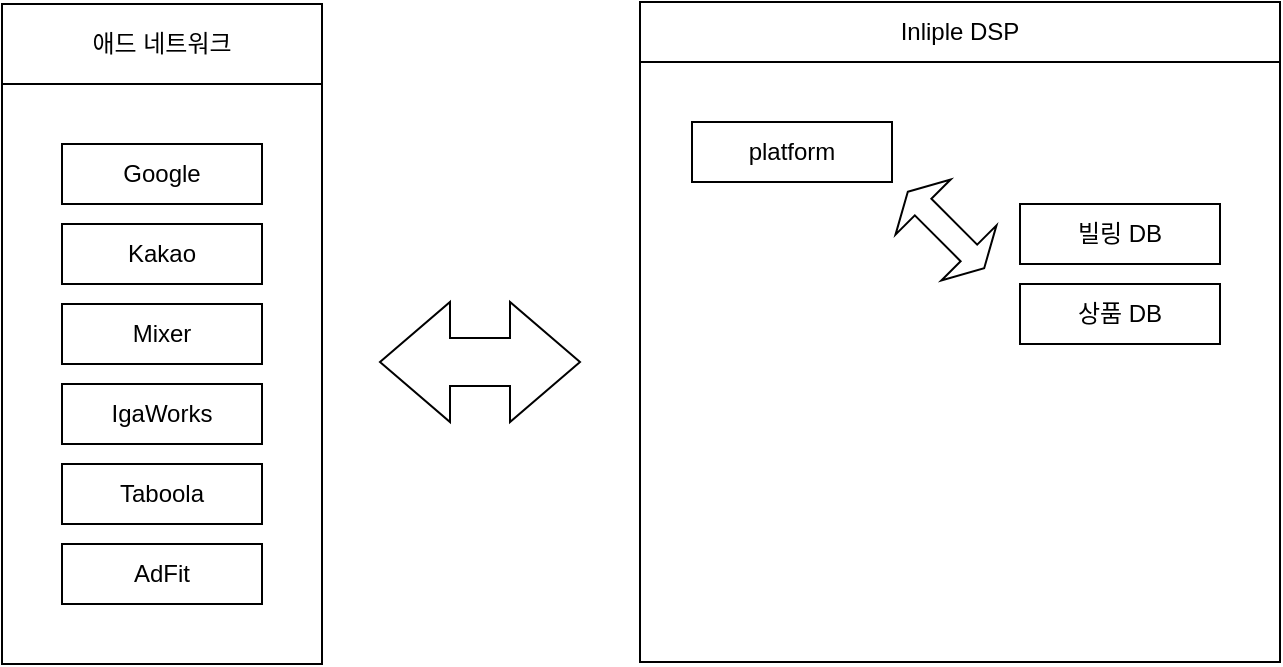 <mxfile version="14.1.3" type="github">
  <diagram id="7EE-afxohkWHiLuHs_w1" name="Page-1">
    <mxGraphModel dx="1422" dy="762" grid="1" gridSize="10" guides="1" tooltips="1" connect="1" arrows="1" fold="1" page="1" pageScale="1" pageWidth="827" pageHeight="1169" math="0" shadow="0">
      <root>
        <mxCell id="0" />
        <mxCell id="1" parent="0" />
        <mxCell id="AiV5-O5FY2f7VXf_E68s-12" value="" style="group" vertex="1" connectable="0" parent="1">
          <mxGeometry x="41" y="161" width="160" height="330" as="geometry" />
        </mxCell>
        <mxCell id="AiV5-O5FY2f7VXf_E68s-10" value="" style="rounded=0;whiteSpace=wrap;html=1;" vertex="1" parent="AiV5-O5FY2f7VXf_E68s-12">
          <mxGeometry y="40" width="160" height="290" as="geometry" />
        </mxCell>
        <mxCell id="AiV5-O5FY2f7VXf_E68s-11" value="애드 네트워크" style="rounded=0;whiteSpace=wrap;html=1;" vertex="1" parent="AiV5-O5FY2f7VXf_E68s-12">
          <mxGeometry width="160" height="40" as="geometry" />
        </mxCell>
        <mxCell id="AiV5-O5FY2f7VXf_E68s-1" value="Google" style="rounded=0;whiteSpace=wrap;html=1;" vertex="1" parent="1">
          <mxGeometry x="71" y="231" width="100" height="30" as="geometry" />
        </mxCell>
        <mxCell id="AiV5-O5FY2f7VXf_E68s-2" value="Kakao&lt;br&gt;" style="rounded=0;whiteSpace=wrap;html=1;" vertex="1" parent="1">
          <mxGeometry x="71" y="271" width="100" height="30" as="geometry" />
        </mxCell>
        <mxCell id="AiV5-O5FY2f7VXf_E68s-3" value="IgaWorks&lt;br&gt;" style="rounded=0;whiteSpace=wrap;html=1;" vertex="1" parent="1">
          <mxGeometry x="71" y="351" width="100" height="30" as="geometry" />
        </mxCell>
        <mxCell id="AiV5-O5FY2f7VXf_E68s-6" value="Mixer" style="rounded=0;whiteSpace=wrap;html=1;" vertex="1" parent="1">
          <mxGeometry x="71" y="311" width="100" height="30" as="geometry" />
        </mxCell>
        <mxCell id="AiV5-O5FY2f7VXf_E68s-7" value="Taboola" style="rounded=0;whiteSpace=wrap;html=1;" vertex="1" parent="1">
          <mxGeometry x="71" y="391" width="100" height="30" as="geometry" />
        </mxCell>
        <mxCell id="AiV5-O5FY2f7VXf_E68s-8" value="AdFit" style="rounded=0;whiteSpace=wrap;html=1;" vertex="1" parent="1">
          <mxGeometry x="71" y="431" width="100" height="30" as="geometry" />
        </mxCell>
        <mxCell id="AiV5-O5FY2f7VXf_E68s-13" value="Inliple DSP" style="rounded=0;whiteSpace=wrap;html=1;" vertex="1" parent="1">
          <mxGeometry x="360" y="160" width="320" height="30" as="geometry" />
        </mxCell>
        <mxCell id="AiV5-O5FY2f7VXf_E68s-15" value="" style="html=1;shadow=0;dashed=0;align=center;verticalAlign=middle;shape=mxgraph.arrows2.twoWayArrow;dy=0.6;dx=35;" vertex="1" parent="1">
          <mxGeometry x="230" y="310" width="100" height="60" as="geometry" />
        </mxCell>
        <mxCell id="AiV5-O5FY2f7VXf_E68s-16" value="" style="verticalLabelPosition=bottom;verticalAlign=top;html=1;shape=mxgraph.basic.rect;fillColor2=none;strokeWidth=1;size=20;indent=5;" vertex="1" parent="1">
          <mxGeometry x="360" y="190" width="320" height="300" as="geometry" />
        </mxCell>
        <mxCell id="AiV5-O5FY2f7VXf_E68s-17" value="platform" style="rounded=0;whiteSpace=wrap;html=1;" vertex="1" parent="1">
          <mxGeometry x="386" y="220" width="100" height="30" as="geometry" />
        </mxCell>
        <mxCell id="AiV5-O5FY2f7VXf_E68s-18" value="빌링 DB" style="rounded=0;whiteSpace=wrap;html=1;" vertex="1" parent="1">
          <mxGeometry x="550" y="261" width="100" height="30" as="geometry" />
        </mxCell>
        <mxCell id="AiV5-O5FY2f7VXf_E68s-19" value="상품 DB" style="rounded=0;whiteSpace=wrap;html=1;" vertex="1" parent="1">
          <mxGeometry x="550" y="301" width="100" height="30" as="geometry" />
        </mxCell>
        <mxCell id="AiV5-O5FY2f7VXf_E68s-20" value="" style="shape=doubleArrow;whiteSpace=wrap;html=1;rotation=45;" vertex="1" parent="1">
          <mxGeometry x="486" y="254.5" width="54" height="39" as="geometry" />
        </mxCell>
      </root>
    </mxGraphModel>
  </diagram>
</mxfile>

